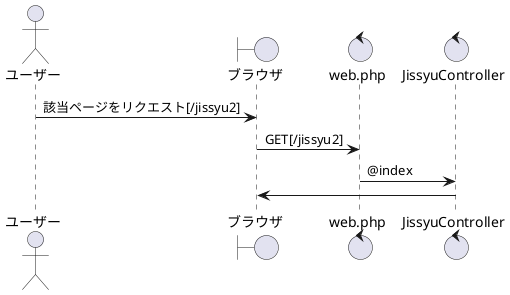 @startuml jissyu
actor ユーザー
boundary ブラウザ
control web.php
control JissyuController
ユーザー -> ブラウザ:該当ページをリクエスト[/jissyu2]
ブラウザ -> web.php:GET[/jissyu2]
web.php -> JissyuController:@index
JissyuController -> ブラウザ
@enduml